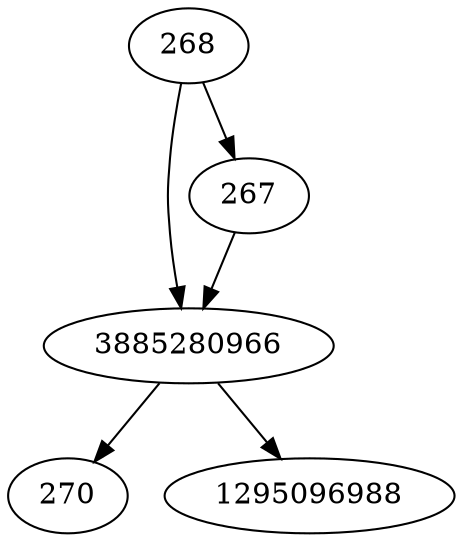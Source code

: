 strict digraph  {
3885280966;
267;
268;
270;
1295096988;
3885280966 -> 270;
3885280966 -> 1295096988;
267 -> 3885280966;
268 -> 267;
268 -> 3885280966;
}
